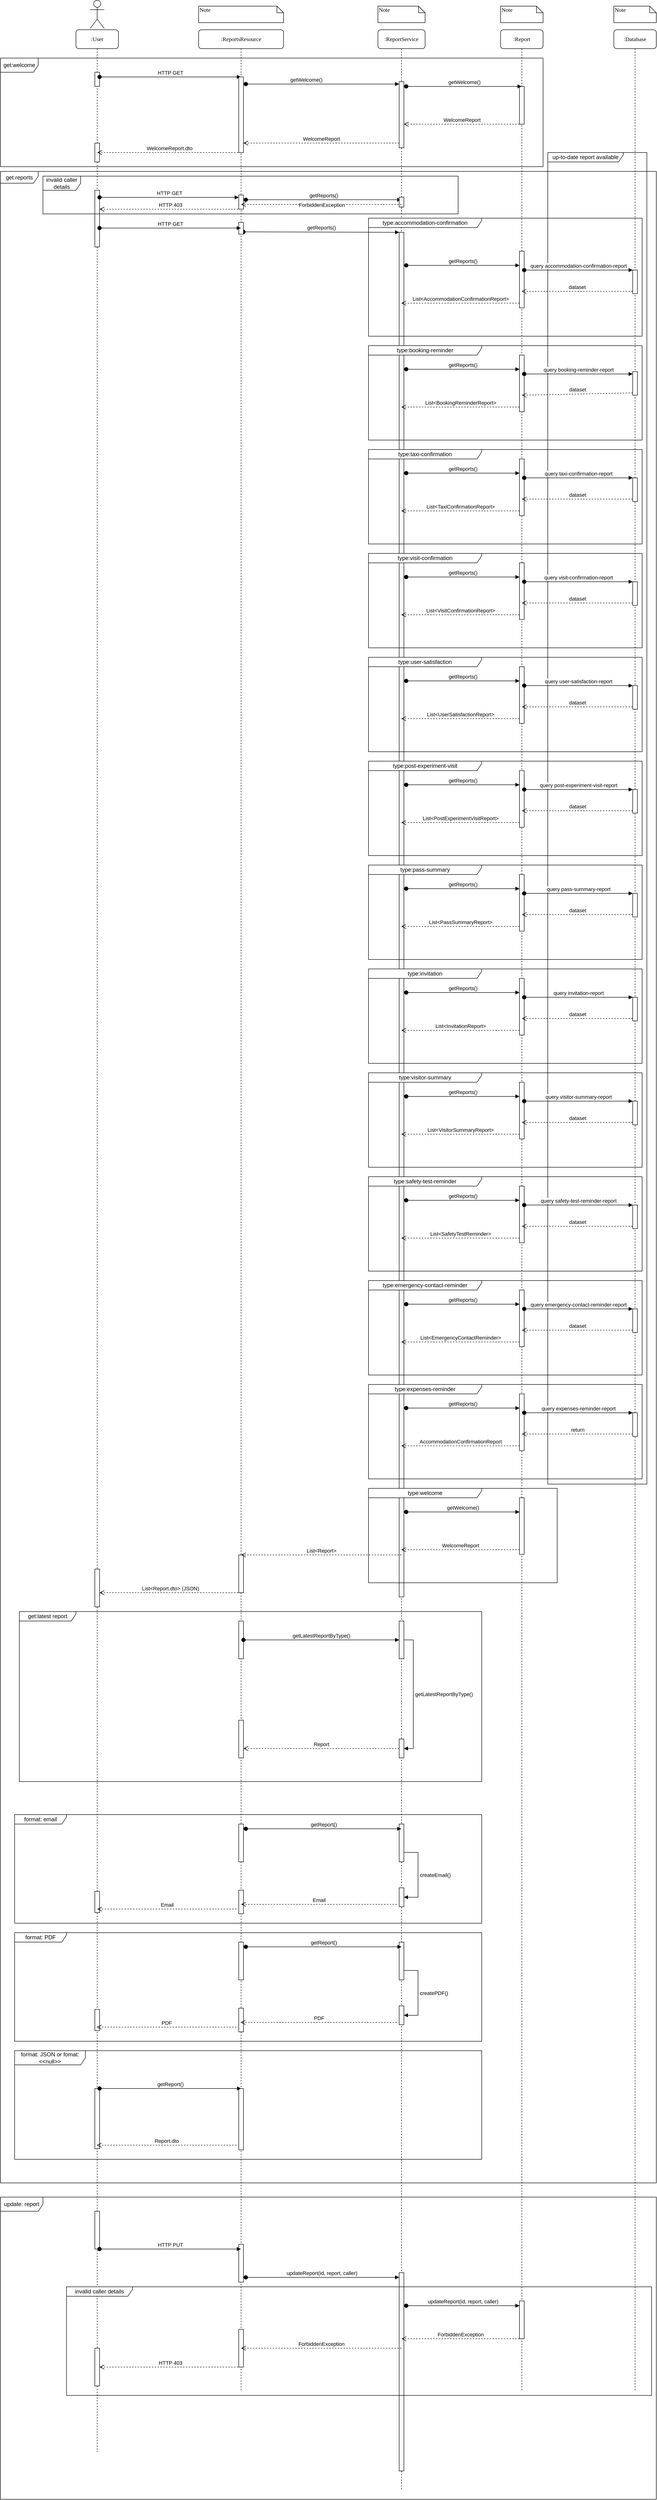 <mxfile version="24.0.0" type="github">
  <diagram name="Page-1" id="13e1069c-82ec-6db2-03f1-153e76fe0fe0">
    <mxGraphModel dx="2150" dy="634" grid="1" gridSize="10" guides="1" tooltips="1" connect="1" arrows="1" fold="1" page="1" pageScale="1" pageWidth="1100" pageHeight="850" background="none" math="0" shadow="0">
      <root>
        <mxCell id="0" />
        <mxCell id="1" parent="0" />
        <mxCell id="2ybR_Enmwmyk68wynfg2-206" value=":User" style="shape=umlLifeline;perimeter=lifelinePerimeter;whiteSpace=wrap;html=1;container=1;collapsible=0;recursiveResize=0;outlineConnect=0;rounded=1;shadow=0;comic=0;labelBackgroundColor=none;strokeWidth=1;fontFamily=Verdana;fontSize=12;align=center;" parent="1" vertex="1">
          <mxGeometry x="-480" y="80" width="90" height="5130" as="geometry" />
        </mxCell>
        <mxCell id="2ybR_Enmwmyk68wynfg2-216" value="" style="html=1;points=[[0,0,0,0,5],[0,1,0,0,-5],[1,0,0,0,5],[1,1,0,0,-5]];perimeter=orthogonalPerimeter;outlineConnect=0;targetShapes=umlLifeline;portConstraint=eastwest;newEdgeStyle={&quot;curved&quot;:0,&quot;rounded&quot;:0};" parent="2ybR_Enmwmyk68wynfg2-206" vertex="1">
          <mxGeometry x="40" y="90" width="10" height="30" as="geometry" />
        </mxCell>
        <mxCell id="2ybR_Enmwmyk68wynfg2-217" value="HTTP GET" style="html=1;verticalAlign=bottom;startArrow=oval;startFill=1;endArrow=block;startSize=8;curved=0;rounded=0;" parent="2ybR_Enmwmyk68wynfg2-206" target="7baba1c4bc27f4b0-8" edge="1">
          <mxGeometry width="60" relative="1" as="geometry">
            <mxPoint x="50" y="100" as="sourcePoint" />
            <mxPoint x="110" y="100" as="targetPoint" />
          </mxGeometry>
        </mxCell>
        <mxCell id="2ybR_Enmwmyk68wynfg2-219" value="" style="html=1;points=[[0,0,0,0,5],[0,1,0,0,-5],[1,0,0,0,5],[1,1,0,0,-5]];perimeter=orthogonalPerimeter;outlineConnect=0;targetShapes=umlLifeline;portConstraint=eastwest;newEdgeStyle={&quot;curved&quot;:0,&quot;rounded&quot;:0};" parent="2ybR_Enmwmyk68wynfg2-206" vertex="1">
          <mxGeometry x="40" y="340" width="10" height="120" as="geometry" />
        </mxCell>
        <mxCell id="2ybR_Enmwmyk68wynfg2-221" value="" style="html=1;points=[[0,0,0,0,5],[0,1,0,0,-5],[1,0,0,0,5],[1,1,0,0,-5]];perimeter=orthogonalPerimeter;outlineConnect=0;targetShapes=umlLifeline;portConstraint=eastwest;newEdgeStyle={&quot;curved&quot;:0,&quot;rounded&quot;:0};" parent="2ybR_Enmwmyk68wynfg2-206" vertex="1">
          <mxGeometry x="40" y="240" width="10" height="40" as="geometry" />
        </mxCell>
        <mxCell id="2ybR_Enmwmyk68wynfg2-227" value="" style="html=1;points=[[0,0,0,0,5],[0,1,0,0,-5],[1,0,0,0,5],[1,1,0,0,-5]];perimeter=orthogonalPerimeter;outlineConnect=0;targetShapes=umlLifeline;portConstraint=eastwest;newEdgeStyle={&quot;curved&quot;:0,&quot;rounded&quot;:0};" parent="2ybR_Enmwmyk68wynfg2-206" vertex="1">
          <mxGeometry x="40" y="3260" width="10" height="80" as="geometry" />
        </mxCell>
        <mxCell id="2ybR_Enmwmyk68wynfg2-30" value=":Database" style="shape=umlLifeline;perimeter=lifelinePerimeter;whiteSpace=wrap;html=1;container=1;collapsible=0;recursiveResize=0;outlineConnect=0;rounded=1;shadow=0;comic=0;labelBackgroundColor=none;strokeWidth=1;fontFamily=Verdana;fontSize=12;align=center;" parent="1" vertex="1">
          <mxGeometry x="660" y="80" width="90" height="5000" as="geometry" />
        </mxCell>
        <mxCell id="2ybR_Enmwmyk68wynfg2-35" value="" style="html=1;points=[[0,0,0,0,5],[0,1,0,0,-5],[1,0,0,0,5],[1,1,0,0,-5]];perimeter=orthogonalPerimeter;outlineConnect=0;targetShapes=umlLifeline;portConstraint=eastwest;newEdgeStyle={&quot;curved&quot;:0,&quot;rounded&quot;:0};" parent="2ybR_Enmwmyk68wynfg2-30" vertex="1">
          <mxGeometry x="40" y="509" width="10" height="50" as="geometry" />
        </mxCell>
        <mxCell id="2ybR_Enmwmyk68wynfg2-65" value="" style="html=1;points=[[0,0,0,0,5],[0,1,0,0,-5],[1,0,0,0,5],[1,1,0,0,-5]];perimeter=orthogonalPerimeter;outlineConnect=0;targetShapes=umlLifeline;portConstraint=eastwest;newEdgeStyle={&quot;curved&quot;:0,&quot;rounded&quot;:0};" parent="2ybR_Enmwmyk68wynfg2-30" vertex="1">
          <mxGeometry x="40" y="1169" width="10" height="50" as="geometry" />
        </mxCell>
        <mxCell id="2ybR_Enmwmyk68wynfg2-72" value="" style="html=1;points=[[0,0,0,0,5],[0,1,0,0,-5],[1,0,0,0,5],[1,1,0,0,-5]];perimeter=orthogonalPerimeter;outlineConnect=0;targetShapes=umlLifeline;portConstraint=eastwest;newEdgeStyle={&quot;curved&quot;:0,&quot;rounded&quot;:0};" parent="2ybR_Enmwmyk68wynfg2-30" vertex="1">
          <mxGeometry x="40" y="1389" width="10" height="50" as="geometry" />
        </mxCell>
        <mxCell id="2ybR_Enmwmyk68wynfg2-79" value="" style="html=1;points=[[0,0,0,0,5],[0,1,0,0,-5],[1,0,0,0,5],[1,1,0,0,-5]];perimeter=orthogonalPerimeter;outlineConnect=0;targetShapes=umlLifeline;portConstraint=eastwest;newEdgeStyle={&quot;curved&quot;:0,&quot;rounded&quot;:0};" parent="2ybR_Enmwmyk68wynfg2-30" vertex="1">
          <mxGeometry x="40" y="1609" width="10" height="50" as="geometry" />
        </mxCell>
        <mxCell id="2ybR_Enmwmyk68wynfg2-86" value="" style="html=1;points=[[0,0,0,0,5],[0,1,0,0,-5],[1,0,0,0,5],[1,1,0,0,-5]];perimeter=orthogonalPerimeter;outlineConnect=0;targetShapes=umlLifeline;portConstraint=eastwest;newEdgeStyle={&quot;curved&quot;:0,&quot;rounded&quot;:0};" parent="2ybR_Enmwmyk68wynfg2-30" vertex="1">
          <mxGeometry x="40" y="1829" width="10" height="50" as="geometry" />
        </mxCell>
        <mxCell id="2ybR_Enmwmyk68wynfg2-93" value="" style="html=1;points=[[0,0,0,0,5],[0,1,0,0,-5],[1,0,0,0,5],[1,1,0,0,-5]];perimeter=orthogonalPerimeter;outlineConnect=0;targetShapes=umlLifeline;portConstraint=eastwest;newEdgeStyle={&quot;curved&quot;:0,&quot;rounded&quot;:0};" parent="2ybR_Enmwmyk68wynfg2-30" vertex="1">
          <mxGeometry x="40" y="2049" width="10" height="50" as="geometry" />
        </mxCell>
        <mxCell id="2ybR_Enmwmyk68wynfg2-107" value="" style="html=1;points=[[0,0,0,0,5],[0,1,0,0,-5],[1,0,0,0,5],[1,1,0,0,-5]];perimeter=orthogonalPerimeter;outlineConnect=0;targetShapes=umlLifeline;portConstraint=eastwest;newEdgeStyle={&quot;curved&quot;:0,&quot;rounded&quot;:0};" parent="2ybR_Enmwmyk68wynfg2-30" vertex="1">
          <mxGeometry x="40" y="2489" width="10" height="50" as="geometry" />
        </mxCell>
        <mxCell id="2ybR_Enmwmyk68wynfg2-114" value="" style="html=1;points=[[0,0,0,0,5],[0,1,0,0,-5],[1,0,0,0,5],[1,1,0,0,-5]];perimeter=orthogonalPerimeter;outlineConnect=0;targetShapes=umlLifeline;portConstraint=eastwest;newEdgeStyle={&quot;curved&quot;:0,&quot;rounded&quot;:0};" parent="2ybR_Enmwmyk68wynfg2-30" vertex="1">
          <mxGeometry x="40" y="2709" width="10" height="50" as="geometry" />
        </mxCell>
        <mxCell id="2ybR_Enmwmyk68wynfg2-121" value="" style="html=1;points=[[0,0,0,0,5],[0,1,0,0,-5],[1,0,0,0,5],[1,1,0,0,-5]];perimeter=orthogonalPerimeter;outlineConnect=0;targetShapes=umlLifeline;portConstraint=eastwest;newEdgeStyle={&quot;curved&quot;:0,&quot;rounded&quot;:0};" parent="2ybR_Enmwmyk68wynfg2-30" vertex="1">
          <mxGeometry x="40" y="2929" width="10" height="50" as="geometry" />
        </mxCell>
        <mxCell id="7baba1c4bc27f4b0-2" value=":ReportService" style="shape=umlLifeline;perimeter=lifelinePerimeter;whiteSpace=wrap;html=1;container=1;collapsible=0;recursiveResize=0;outlineConnect=0;rounded=1;shadow=0;comic=0;labelBackgroundColor=none;strokeWidth=1;fontFamily=Verdana;fontSize=12;align=center;" parent="1" vertex="1">
          <mxGeometry x="160" y="80" width="100" height="5210" as="geometry" />
        </mxCell>
        <mxCell id="aY3UgDq_XDh859U9HPvW-2" value="" style="html=1;points=[[0,0,0,0,5],[0,1,0,0,-5],[1,0,0,0,5],[1,1,0,0,-5]];perimeter=orthogonalPerimeter;outlineConnect=0;targetShapes=umlLifeline;portConstraint=eastwest;newEdgeStyle={&quot;curved&quot;:0,&quot;rounded&quot;:0};" parent="7baba1c4bc27f4b0-2" vertex="1">
          <mxGeometry x="45" y="110" width="10" height="140" as="geometry" />
        </mxCell>
        <mxCell id="2ybR_Enmwmyk68wynfg2-223" value="" style="html=1;points=[[0,0,0,0,5],[0,1,0,0,-5],[1,0,0,0,5],[1,1,0,0,-5]];perimeter=orthogonalPerimeter;outlineConnect=0;targetShapes=umlLifeline;portConstraint=eastwest;newEdgeStyle={&quot;curved&quot;:0,&quot;rounded&quot;:0};" parent="7baba1c4bc27f4b0-2" vertex="1">
          <mxGeometry x="45" y="3620" width="10" height="40" as="geometry" />
        </mxCell>
        <mxCell id="2ybR_Enmwmyk68wynfg2-235" value="" style="html=1;points=[[0,0,0,0,5],[0,1,0,0,-5],[1,0,0,0,5],[1,1,0,0,-5]];perimeter=orthogonalPerimeter;outlineConnect=0;targetShapes=umlLifeline;portConstraint=eastwest;newEdgeStyle={&quot;curved&quot;:0,&quot;rounded&quot;:0};" parent="7baba1c4bc27f4b0-2" vertex="1">
          <mxGeometry x="45" y="3800" width="10" height="80" as="geometry" />
        </mxCell>
        <mxCell id="7baba1c4bc27f4b0-3" value=":Report" style="shape=umlLifeline;perimeter=lifelinePerimeter;whiteSpace=wrap;html=1;container=1;collapsible=0;recursiveResize=0;outlineConnect=0;rounded=1;shadow=0;comic=0;labelBackgroundColor=none;strokeWidth=1;fontFamily=Verdana;fontSize=12;align=center;" parent="1" vertex="1">
          <mxGeometry x="420" y="80" width="90" height="5000" as="geometry" />
        </mxCell>
        <mxCell id="7baba1c4bc27f4b0-8" value=":ReportsResource" style="shape=umlLifeline;perimeter=lifelinePerimeter;whiteSpace=wrap;html=1;container=1;collapsible=0;recursiveResize=0;outlineConnect=0;rounded=1;shadow=0;comic=0;labelBackgroundColor=none;strokeWidth=1;fontFamily=Verdana;fontSize=12;align=center;" parent="1" vertex="1">
          <mxGeometry x="-220" y="80" width="180" height="5000" as="geometry" />
        </mxCell>
        <mxCell id="aY3UgDq_XDh859U9HPvW-11" value="" style="html=1;points=[[0,0,0,0,5],[0,1,0,0,-5],[1,0,0,0,5],[1,1,0,0,-5]];perimeter=orthogonalPerimeter;outlineConnect=0;targetShapes=umlLifeline;portConstraint=eastwest;newEdgeStyle={&quot;curved&quot;:0,&quot;rounded&quot;:0};" parent="7baba1c4bc27f4b0-8" vertex="1">
          <mxGeometry x="425" y="429" width="10" height="2890" as="geometry" />
        </mxCell>
        <mxCell id="7baba1c4bc27f4b0-9" value="" style="html=1;points=[];perimeter=orthogonalPerimeter;rounded=0;shadow=0;comic=0;labelBackgroundColor=none;strokeWidth=1;fontFamily=Verdana;fontSize=12;align=center;" parent="7baba1c4bc27f4b0-8" vertex="1">
          <mxGeometry x="85" y="100" width="10" height="160" as="geometry" />
        </mxCell>
        <mxCell id="aY3UgDq_XDh859U9HPvW-1" value="get:welcome" style="shape=umlFrame;whiteSpace=wrap;html=1;pointerEvents=0;width=80;height=30;" parent="7baba1c4bc27f4b0-8" vertex="1">
          <mxGeometry x="-420" y="60" width="1150" height="230" as="geometry" />
        </mxCell>
        <mxCell id="aY3UgDq_XDh859U9HPvW-4" value="WelcomeReport" style="html=1;verticalAlign=bottom;endArrow=open;dashed=1;endSize=8;curved=0;rounded=0;" parent="7baba1c4bc27f4b0-8" edge="1">
          <mxGeometry relative="1" as="geometry">
            <mxPoint x="425" y="240" as="sourcePoint" />
            <mxPoint x="95" y="240" as="targetPoint" />
          </mxGeometry>
        </mxCell>
        <mxCell id="2ybR_Enmwmyk68wynfg2-7" value="" style="html=1;points=[[0,0,0,0,5],[0,1,0,0,-5],[1,0,0,0,5],[1,1,0,0,-5]];perimeter=orthogonalPerimeter;outlineConnect=0;targetShapes=umlLifeline;portConstraint=eastwest;newEdgeStyle={&quot;curved&quot;:0,&quot;rounded&quot;:0};" parent="7baba1c4bc27f4b0-8" vertex="1">
          <mxGeometry x="680" y="120" width="10" height="80" as="geometry" />
        </mxCell>
        <mxCell id="2ybR_Enmwmyk68wynfg2-8" value="getWelcome()" style="html=1;verticalAlign=bottom;startArrow=oval;startFill=1;endArrow=block;startSize=8;curved=0;rounded=0;" parent="7baba1c4bc27f4b0-8" target="7baba1c4bc27f4b0-3" edge="1">
          <mxGeometry width="60" relative="1" as="geometry">
            <mxPoint x="440" y="120" as="sourcePoint" />
            <mxPoint x="500" y="120" as="targetPoint" />
          </mxGeometry>
        </mxCell>
        <mxCell id="2ybR_Enmwmyk68wynfg2-9" value="WelcomeReport" style="html=1;verticalAlign=bottom;endArrow=open;dashed=1;endSize=8;curved=0;rounded=0;" parent="7baba1c4bc27f4b0-8" target="aY3UgDq_XDh859U9HPvW-2" edge="1">
          <mxGeometry relative="1" as="geometry">
            <mxPoint x="680" y="200" as="sourcePoint" />
            <mxPoint x="600" y="200" as="targetPoint" />
          </mxGeometry>
        </mxCell>
        <mxCell id="2ybR_Enmwmyk68wynfg2-38" value="up-to-date report available" style="shape=umlFrame;whiteSpace=wrap;html=1;pointerEvents=0;width=160;height=20;" parent="7baba1c4bc27f4b0-8" vertex="1">
          <mxGeometry x="740" y="260" width="210" height="2820" as="geometry" />
        </mxCell>
        <mxCell id="2ybR_Enmwmyk68wynfg2-39" value="type:booking-reminder" style="shape=umlFrame;whiteSpace=wrap;html=1;pointerEvents=0;width=240;height=20;" parent="7baba1c4bc27f4b0-8" vertex="1">
          <mxGeometry x="360" y="669" width="580" height="200" as="geometry" />
        </mxCell>
        <mxCell id="2ybR_Enmwmyk68wynfg2-40" value="" style="html=1;points=[[0,0,0,0,5],[0,1,0,0,-5],[1,0,0,0,5],[1,1,0,0,-5]];perimeter=orthogonalPerimeter;outlineConnect=0;targetShapes=umlLifeline;portConstraint=eastwest;newEdgeStyle={&quot;curved&quot;:0,&quot;rounded&quot;:0};" parent="7baba1c4bc27f4b0-8" vertex="1">
          <mxGeometry x="680" y="689" width="10" height="120" as="geometry" />
        </mxCell>
        <mxCell id="2ybR_Enmwmyk68wynfg2-41" value="getReports()" style="html=1;verticalAlign=bottom;startArrow=oval;startFill=1;endArrow=block;startSize=8;curved=0;rounded=0;" parent="7baba1c4bc27f4b0-8" target="2ybR_Enmwmyk68wynfg2-40" edge="1">
          <mxGeometry width="60" relative="1" as="geometry">
            <mxPoint x="440" y="719" as="sourcePoint" />
            <mxPoint x="500" y="719" as="targetPoint" />
          </mxGeometry>
        </mxCell>
        <mxCell id="2ybR_Enmwmyk68wynfg2-42" value="List&amp;lt;BookingReminderReport&amp;gt;" style="html=1;verticalAlign=bottom;endArrow=open;dashed=1;endSize=8;curved=0;rounded=0;" parent="7baba1c4bc27f4b0-8" edge="1">
          <mxGeometry relative="1" as="geometry">
            <mxPoint x="680" y="799" as="sourcePoint" />
            <mxPoint x="429.5" y="799" as="targetPoint" />
          </mxGeometry>
        </mxCell>
        <mxCell id="2ybR_Enmwmyk68wynfg2-44" value="query booking-reminder-report" style="html=1;verticalAlign=bottom;startArrow=oval;startFill=1;endArrow=block;startSize=8;curved=0;rounded=0;" parent="7baba1c4bc27f4b0-8" target="2ybR_Enmwmyk68wynfg2-43" edge="1">
          <mxGeometry width="60" relative="1" as="geometry">
            <mxPoint x="690" y="729" as="sourcePoint" />
            <mxPoint x="750" y="729" as="targetPoint" />
          </mxGeometry>
        </mxCell>
        <mxCell id="2ybR_Enmwmyk68wynfg2-45" value="dataset" style="html=1;verticalAlign=bottom;endArrow=open;dashed=1;endSize=8;curved=0;rounded=0;exitX=0;exitY=1;exitDx=0;exitDy=-5;exitPerimeter=0;" parent="7baba1c4bc27f4b0-8" source="2ybR_Enmwmyk68wynfg2-43" edge="1">
          <mxGeometry relative="1" as="geometry">
            <mxPoint x="820" y="779" as="sourcePoint" />
            <mxPoint x="685" y="774" as="targetPoint" />
          </mxGeometry>
        </mxCell>
        <mxCell id="2ybR_Enmwmyk68wynfg2-46" value="type:taxi-confirmation" style="shape=umlFrame;whiteSpace=wrap;html=1;pointerEvents=0;width=240;height=20;" parent="7baba1c4bc27f4b0-8" vertex="1">
          <mxGeometry x="360" y="889" width="580" height="200" as="geometry" />
        </mxCell>
        <mxCell id="2ybR_Enmwmyk68wynfg2-47" value="" style="html=1;points=[[0,0,0,0,5],[0,1,0,0,-5],[1,0,0,0,5],[1,1,0,0,-5]];perimeter=orthogonalPerimeter;outlineConnect=0;targetShapes=umlLifeline;portConstraint=eastwest;newEdgeStyle={&quot;curved&quot;:0,&quot;rounded&quot;:0};" parent="7baba1c4bc27f4b0-8" vertex="1">
          <mxGeometry x="680" y="909" width="10" height="120" as="geometry" />
        </mxCell>
        <mxCell id="2ybR_Enmwmyk68wynfg2-48" value="getReports()" style="html=1;verticalAlign=bottom;startArrow=oval;startFill=1;endArrow=block;startSize=8;curved=0;rounded=0;" parent="7baba1c4bc27f4b0-8" target="2ybR_Enmwmyk68wynfg2-47" edge="1">
          <mxGeometry width="60" relative="1" as="geometry">
            <mxPoint x="440" y="939" as="sourcePoint" />
            <mxPoint x="500" y="939" as="targetPoint" />
          </mxGeometry>
        </mxCell>
        <mxCell id="2ybR_Enmwmyk68wynfg2-49" value="List&amp;lt;TaxiConfirmationReport&amp;gt;" style="html=1;verticalAlign=bottom;endArrow=open;dashed=1;endSize=8;curved=0;rounded=0;" parent="7baba1c4bc27f4b0-8" edge="1">
          <mxGeometry relative="1" as="geometry">
            <mxPoint x="680" y="1019" as="sourcePoint" />
            <mxPoint x="429.5" y="1019" as="targetPoint" />
          </mxGeometry>
        </mxCell>
        <mxCell id="2ybR_Enmwmyk68wynfg2-51" value="query taxi-confirmation-report" style="html=1;verticalAlign=bottom;startArrow=oval;startFill=1;endArrow=block;startSize=8;curved=0;rounded=0;" parent="7baba1c4bc27f4b0-8" target="2ybR_Enmwmyk68wynfg2-50" edge="1">
          <mxGeometry width="60" relative="1" as="geometry">
            <mxPoint x="690" y="949" as="sourcePoint" />
            <mxPoint x="750" y="949" as="targetPoint" />
          </mxGeometry>
        </mxCell>
        <mxCell id="2ybR_Enmwmyk68wynfg2-52" value="dataset" style="html=1;verticalAlign=bottom;endArrow=open;dashed=1;endSize=8;curved=0;rounded=0;exitX=0;exitY=1;exitDx=0;exitDy=-5;exitPerimeter=0;" parent="7baba1c4bc27f4b0-8" source="2ybR_Enmwmyk68wynfg2-50" edge="1">
          <mxGeometry relative="1" as="geometry">
            <mxPoint x="820" y="999" as="sourcePoint" />
            <mxPoint x="685" y="994" as="targetPoint" />
          </mxGeometry>
        </mxCell>
        <mxCell id="2ybR_Enmwmyk68wynfg2-131" value="" style="html=1;points=[[0,0,0,0,5],[0,1,0,0,-5],[1,0,0,0,5],[1,1,0,0,-5]];perimeter=orthogonalPerimeter;outlineConnect=0;targetShapes=umlLifeline;portConstraint=eastwest;newEdgeStyle={&quot;curved&quot;:0,&quot;rounded&quot;:0};" parent="7baba1c4bc27f4b0-8" vertex="1">
          <mxGeometry x="85" y="3230" width="10" height="80" as="geometry" />
        </mxCell>
        <mxCell id="2ybR_Enmwmyk68wynfg2-135" value="List&amp;lt;Report&amp;gt;" style="html=1;verticalAlign=bottom;endArrow=open;dashed=1;endSize=8;curved=0;rounded=0;" parent="7baba1c4bc27f4b0-8" target="7baba1c4bc27f4b0-8" edge="1">
          <mxGeometry relative="1" as="geometry">
            <mxPoint x="430" y="3230" as="sourcePoint" />
            <mxPoint x="350" y="3230" as="targetPoint" />
          </mxGeometry>
        </mxCell>
        <mxCell id="2ybR_Enmwmyk68wynfg2-136" value="get:latest report" style="shape=umlFrame;whiteSpace=wrap;html=1;pointerEvents=0;width=120;height=20;" parent="7baba1c4bc27f4b0-8" vertex="1">
          <mxGeometry x="-380" y="3350" width="980" height="360" as="geometry" />
        </mxCell>
        <mxCell id="2ybR_Enmwmyk68wynfg2-137" value="" style="html=1;points=[[0,0,0,0,5],[0,1,0,0,-5],[1,0,0,0,5],[1,1,0,0,-5]];perimeter=orthogonalPerimeter;outlineConnect=0;targetShapes=umlLifeline;portConstraint=eastwest;newEdgeStyle={&quot;curved&quot;:0,&quot;rounded&quot;:0};" parent="7baba1c4bc27f4b0-8" vertex="1">
          <mxGeometry x="85" y="3370" width="10" height="80" as="geometry" />
        </mxCell>
        <mxCell id="2ybR_Enmwmyk68wynfg2-218" value="WelcomeReport.dto" style="html=1;verticalAlign=bottom;endArrow=open;dashed=1;endSize=8;curved=0;rounded=0;" parent="7baba1c4bc27f4b0-8" target="2ybR_Enmwmyk68wynfg2-206" edge="1">
          <mxGeometry relative="1" as="geometry">
            <mxPoint x="90" y="260" as="sourcePoint" />
            <mxPoint x="-200" y="260" as="targetPoint" />
          </mxGeometry>
        </mxCell>
        <mxCell id="2ybR_Enmwmyk68wynfg2-225" value="" style="html=1;points=[[0,0,0,0,5],[0,1,0,0,-5],[1,0,0,0,5],[1,1,0,0,-5]];perimeter=orthogonalPerimeter;outlineConnect=0;targetShapes=umlLifeline;portConstraint=eastwest;newEdgeStyle={&quot;curved&quot;:0,&quot;rounded&quot;:0};" parent="7baba1c4bc27f4b0-8" vertex="1">
          <mxGeometry x="85" y="3580" width="10" height="80" as="geometry" />
        </mxCell>
        <mxCell id="2ybR_Enmwmyk68wynfg2-228" value="List&amp;lt;Report.dto&amp;gt; (JSON)" style="html=1;verticalAlign=bottom;endArrow=open;dashed=1;endSize=8;curved=0;rounded=0;" parent="7baba1c4bc27f4b0-8" target="2ybR_Enmwmyk68wynfg2-227" edge="1">
          <mxGeometry relative="1" as="geometry">
            <mxPoint x="90" y="3310" as="sourcePoint" />
            <mxPoint x="10" y="3310" as="targetPoint" />
          </mxGeometry>
        </mxCell>
        <mxCell id="aY3UgDq_XDh859U9HPvW-10" value="" style="html=1;points=[[0,0,0,0,5],[0,1,0,0,-5],[1,0,0,0,5],[1,1,0,0,-5]];perimeter=orthogonalPerimeter;outlineConnect=0;targetShapes=umlLifeline;portConstraint=eastwest;newEdgeStyle={&quot;curved&quot;:0,&quot;rounded&quot;:0};" parent="7baba1c4bc27f4b0-8" vertex="1">
          <mxGeometry x="85" y="350" width="10" height="30" as="geometry" />
        </mxCell>
        <mxCell id="aY3UgDq_XDh859U9HPvW-9" value="get reports" style="shape=umlFrame;whiteSpace=wrap;html=1;pointerEvents=0;width=80;height=25;" parent="7baba1c4bc27f4b0-8" vertex="1">
          <mxGeometry x="-420" y="300" width="1390" height="4260" as="geometry" />
        </mxCell>
        <mxCell id="2ybR_Enmwmyk68wynfg2-234" value="" style="html=1;points=[[0,0,0,0,5],[0,1,0,0,-5],[1,0,0,0,5],[1,1,0,0,-5]];perimeter=orthogonalPerimeter;outlineConnect=0;targetShapes=umlLifeline;portConstraint=eastwest;newEdgeStyle={&quot;curved&quot;:0,&quot;rounded&quot;:0};" parent="7baba1c4bc27f4b0-8" vertex="1">
          <mxGeometry x="85" y="3800" width="10" height="80" as="geometry" />
        </mxCell>
        <mxCell id="2ybR_Enmwmyk68wynfg2-236" value="getReport()" style="html=1;verticalAlign=bottom;startArrow=oval;startFill=1;endArrow=block;startSize=8;curved=0;rounded=0;" parent="7baba1c4bc27f4b0-8" target="7baba1c4bc27f4b0-2" edge="1">
          <mxGeometry width="60" relative="1" as="geometry">
            <mxPoint x="100" y="3810" as="sourcePoint" />
            <mxPoint x="160" y="3810" as="targetPoint" />
          </mxGeometry>
        </mxCell>
        <mxCell id="aY3UgDq_XDh859U9HPvW-12" value="getReports()" style="html=1;verticalAlign=bottom;startArrow=oval;startFill=1;endArrow=block;startSize=8;curved=0;rounded=0;exitX=1;exitY=1;exitDx=0;exitDy=-5;exitPerimeter=0;" parent="7baba1c4bc27f4b0-8" source="2HLO-2vy1e_NCK5Gsqd1-15" target="aY3UgDq_XDh859U9HPvW-11" edge="1">
          <mxGeometry width="60" relative="1" as="geometry">
            <mxPoint x="90" y="350" as="sourcePoint" />
            <mxPoint x="425" y="340" as="targetPoint" />
          </mxGeometry>
        </mxCell>
        <mxCell id="2HLO-2vy1e_NCK5Gsqd1-15" value="" style="html=1;points=[[0,0,0,0,5],[0,1,0,0,-5],[1,0,0,0,5],[1,1,0,0,-5]];perimeter=orthogonalPerimeter;outlineConnect=0;targetShapes=umlLifeline;portConstraint=eastwest;newEdgeStyle={&quot;curved&quot;:0,&quot;rounded&quot;:0};" vertex="1" parent="7baba1c4bc27f4b0-8">
          <mxGeometry x="85" y="408" width="10" height="25" as="geometry" />
        </mxCell>
        <mxCell id="2HLO-2vy1e_NCK5Gsqd1-18" value="getReports()" style="html=1;verticalAlign=bottom;startArrow=oval;startFill=1;endArrow=block;startSize=8;curved=0;rounded=0;" edge="1" parent="7baba1c4bc27f4b0-8" target="7baba1c4bc27f4b0-2">
          <mxGeometry width="60" relative="1" as="geometry">
            <mxPoint x="100" y="360" as="sourcePoint" />
            <mxPoint x="160" y="360" as="targetPoint" />
          </mxGeometry>
        </mxCell>
        <mxCell id="2HLO-2vy1e_NCK5Gsqd1-20" value="HTTP 403" style="html=1;verticalAlign=bottom;endArrow=open;dashed=1;endSize=8;curved=0;rounded=0;" edge="1" parent="7baba1c4bc27f4b0-8" target="2ybR_Enmwmyk68wynfg2-219">
          <mxGeometry relative="1" as="geometry">
            <mxPoint x="90" y="380" as="sourcePoint" />
            <mxPoint x="10" y="380" as="targetPoint" />
          </mxGeometry>
        </mxCell>
        <mxCell id="2HLO-2vy1e_NCK5Gsqd1-21" value="HTTP GET" style="html=1;verticalAlign=bottom;startArrow=oval;startFill=1;endArrow=block;startSize=8;curved=0;rounded=0;" edge="1" parent="7baba1c4bc27f4b0-8" target="7baba1c4bc27f4b0-8">
          <mxGeometry width="60" relative="1" as="geometry">
            <mxPoint x="-210" y="420" as="sourcePoint" />
            <mxPoint x="-150" y="420" as="targetPoint" />
          </mxGeometry>
        </mxCell>
        <mxCell id="7baba1c4bc27f4b0-40" value="Note" style="shape=note;whiteSpace=wrap;html=1;size=14;verticalAlign=top;align=left;spacingTop=-6;rounded=0;shadow=0;comic=0;labelBackgroundColor=none;strokeWidth=1;fontFamily=Verdana;fontSize=12" parent="1" vertex="1">
          <mxGeometry x="-220" y="30" width="180" height="35" as="geometry" />
        </mxCell>
        <mxCell id="7baba1c4bc27f4b0-41" value="Note" style="shape=note;whiteSpace=wrap;html=1;size=14;verticalAlign=top;align=left;spacingTop=-6;rounded=0;shadow=0;comic=0;labelBackgroundColor=none;strokeWidth=1;fontFamily=Verdana;fontSize=12" parent="1" vertex="1">
          <mxGeometry x="160" y="30" width="100" height="35" as="geometry" />
        </mxCell>
        <mxCell id="7baba1c4bc27f4b0-42" value="Note" style="shape=note;whiteSpace=wrap;html=1;size=14;verticalAlign=top;align=left;spacingTop=-6;rounded=0;shadow=0;comic=0;labelBackgroundColor=none;strokeWidth=1;fontFamily=Verdana;fontSize=12" parent="1" vertex="1">
          <mxGeometry x="420" y="30" width="90" height="35" as="geometry" />
        </mxCell>
        <mxCell id="aY3UgDq_XDh859U9HPvW-3" value="getWelcome()" style="html=1;verticalAlign=bottom;startArrow=oval;startFill=1;endArrow=block;startSize=8;curved=0;rounded=0;entryX=0;entryY=0;entryDx=0;entryDy=5;entryPerimeter=0;" parent="1" target="aY3UgDq_XDh859U9HPvW-2" edge="1">
          <mxGeometry x="-0.213" width="60" relative="1" as="geometry">
            <mxPoint x="-120" y="195" as="sourcePoint" />
            <mxPoint x="190" y="200" as="targetPoint" />
            <mxPoint as="offset" />
          </mxGeometry>
        </mxCell>
        <mxCell id="aY3UgDq_XDh859U9HPvW-16" value="type:accommodation-confirmation" style="shape=umlFrame;whiteSpace=wrap;html=1;pointerEvents=0;width=240;height=20;" parent="1" vertex="1">
          <mxGeometry x="140" y="479" width="580" height="250" as="geometry" />
        </mxCell>
        <mxCell id="aY3UgDq_XDh859U9HPvW-17" value="" style="html=1;points=[[0,0,0,0,5],[0,1,0,0,-5],[1,0,0,0,5],[1,1,0,0,-5]];perimeter=orthogonalPerimeter;outlineConnect=0;targetShapes=umlLifeline;portConstraint=eastwest;newEdgeStyle={&quot;curved&quot;:0,&quot;rounded&quot;:0};" parent="1" vertex="1">
          <mxGeometry x="460" y="549" width="10" height="120" as="geometry" />
        </mxCell>
        <mxCell id="2ybR_Enmwmyk68wynfg2-1" value="getReports()" style="html=1;verticalAlign=bottom;startArrow=oval;startFill=1;endArrow=block;startSize=8;curved=0;rounded=0;" parent="1" target="aY3UgDq_XDh859U9HPvW-17" edge="1">
          <mxGeometry width="60" relative="1" as="geometry">
            <mxPoint x="220" y="579" as="sourcePoint" />
            <mxPoint x="280" y="579" as="targetPoint" />
          </mxGeometry>
        </mxCell>
        <mxCell id="2ybR_Enmwmyk68wynfg2-2" value="List&amp;lt;AccommodationConfirmationReport&amp;gt;" style="html=1;verticalAlign=bottom;endArrow=open;dashed=1;endSize=8;curved=0;rounded=0;" parent="1" edge="1">
          <mxGeometry relative="1" as="geometry">
            <mxPoint x="460" y="659" as="sourcePoint" />
            <mxPoint x="209.5" y="659" as="targetPoint" />
          </mxGeometry>
        </mxCell>
        <mxCell id="2ybR_Enmwmyk68wynfg2-36" value="query accommodation-confirmation-report" style="html=1;verticalAlign=bottom;startArrow=oval;startFill=1;endArrow=block;startSize=8;curved=0;rounded=0;" parent="1" target="2ybR_Enmwmyk68wynfg2-35" edge="1">
          <mxGeometry width="60" relative="1" as="geometry">
            <mxPoint x="470" y="589" as="sourcePoint" />
            <mxPoint x="530" y="589" as="targetPoint" />
          </mxGeometry>
        </mxCell>
        <mxCell id="2ybR_Enmwmyk68wynfg2-37" value="dataset" style="html=1;verticalAlign=bottom;endArrow=open;dashed=1;endSize=8;curved=0;rounded=0;exitX=0;exitY=1;exitDx=0;exitDy=-5;exitPerimeter=0;" parent="1" source="2ybR_Enmwmyk68wynfg2-35" edge="1">
          <mxGeometry relative="1" as="geometry">
            <mxPoint x="600" y="639" as="sourcePoint" />
            <mxPoint x="464.5" y="634" as="targetPoint" />
          </mxGeometry>
        </mxCell>
        <mxCell id="2ybR_Enmwmyk68wynfg2-53" value="Note" style="shape=note;whiteSpace=wrap;html=1;size=14;verticalAlign=top;align=left;spacingTop=-6;rounded=0;shadow=0;comic=0;labelBackgroundColor=none;strokeWidth=1;fontFamily=Verdana;fontSize=12" parent="1" vertex="1">
          <mxGeometry x="660" y="30" width="90" height="35" as="geometry" />
        </mxCell>
        <mxCell id="2ybR_Enmwmyk68wynfg2-61" value="type:visit-confirmation" style="shape=umlFrame;whiteSpace=wrap;html=1;pointerEvents=0;width=240;height=20;" parent="1" vertex="1">
          <mxGeometry x="140" y="1189" width="580" height="200" as="geometry" />
        </mxCell>
        <mxCell id="2ybR_Enmwmyk68wynfg2-62" value="" style="html=1;points=[[0,0,0,0,5],[0,1,0,0,-5],[1,0,0,0,5],[1,1,0,0,-5]];perimeter=orthogonalPerimeter;outlineConnect=0;targetShapes=umlLifeline;portConstraint=eastwest;newEdgeStyle={&quot;curved&quot;:0,&quot;rounded&quot;:0};" parent="1" vertex="1">
          <mxGeometry x="460" y="1209" width="10" height="120" as="geometry" />
        </mxCell>
        <mxCell id="2ybR_Enmwmyk68wynfg2-63" value="getReports()" style="html=1;verticalAlign=bottom;startArrow=oval;startFill=1;endArrow=block;startSize=8;curved=0;rounded=0;" parent="1" target="2ybR_Enmwmyk68wynfg2-62" edge="1">
          <mxGeometry width="60" relative="1" as="geometry">
            <mxPoint x="220" y="1239" as="sourcePoint" />
            <mxPoint x="280" y="1239" as="targetPoint" />
          </mxGeometry>
        </mxCell>
        <mxCell id="2ybR_Enmwmyk68wynfg2-64" value="List&amp;lt;VisitConfirmationReport&amp;gt;" style="html=1;verticalAlign=bottom;endArrow=open;dashed=1;endSize=8;curved=0;rounded=0;" parent="1" edge="1">
          <mxGeometry relative="1" as="geometry">
            <mxPoint x="460" y="1319" as="sourcePoint" />
            <mxPoint x="209.5" y="1319" as="targetPoint" />
          </mxGeometry>
        </mxCell>
        <mxCell id="2ybR_Enmwmyk68wynfg2-66" value="query visit-confirmation-report" style="html=1;verticalAlign=bottom;startArrow=oval;startFill=1;endArrow=block;startSize=8;curved=0;rounded=0;" parent="1" target="2ybR_Enmwmyk68wynfg2-65" edge="1">
          <mxGeometry width="60" relative="1" as="geometry">
            <mxPoint x="470" y="1249" as="sourcePoint" />
            <mxPoint x="530" y="1249" as="targetPoint" />
          </mxGeometry>
        </mxCell>
        <mxCell id="2ybR_Enmwmyk68wynfg2-67" value="dataset" style="html=1;verticalAlign=bottom;endArrow=open;dashed=1;endSize=8;curved=0;rounded=0;exitX=0;exitY=1;exitDx=0;exitDy=-5;exitPerimeter=0;" parent="1" source="2ybR_Enmwmyk68wynfg2-65" edge="1">
          <mxGeometry relative="1" as="geometry">
            <mxPoint x="600" y="1299" as="sourcePoint" />
            <mxPoint x="465" y="1294" as="targetPoint" />
          </mxGeometry>
        </mxCell>
        <mxCell id="2ybR_Enmwmyk68wynfg2-68" value="type:user-satisfaction" style="shape=umlFrame;whiteSpace=wrap;html=1;pointerEvents=0;width=240;height=20;" parent="1" vertex="1">
          <mxGeometry x="140" y="1409" width="580" height="200" as="geometry" />
        </mxCell>
        <mxCell id="2ybR_Enmwmyk68wynfg2-69" value="" style="html=1;points=[[0,0,0,0,5],[0,1,0,0,-5],[1,0,0,0,5],[1,1,0,0,-5]];perimeter=orthogonalPerimeter;outlineConnect=0;targetShapes=umlLifeline;portConstraint=eastwest;newEdgeStyle={&quot;curved&quot;:0,&quot;rounded&quot;:0};" parent="1" vertex="1">
          <mxGeometry x="460" y="1429" width="10" height="120" as="geometry" />
        </mxCell>
        <mxCell id="2ybR_Enmwmyk68wynfg2-70" value="getReports()" style="html=1;verticalAlign=bottom;startArrow=oval;startFill=1;endArrow=block;startSize=8;curved=0;rounded=0;" parent="1" target="2ybR_Enmwmyk68wynfg2-69" edge="1">
          <mxGeometry width="60" relative="1" as="geometry">
            <mxPoint x="220" y="1459" as="sourcePoint" />
            <mxPoint x="280" y="1459" as="targetPoint" />
          </mxGeometry>
        </mxCell>
        <mxCell id="2ybR_Enmwmyk68wynfg2-71" value="List&amp;lt;UserSatisfactionReport&amp;gt;" style="html=1;verticalAlign=bottom;endArrow=open;dashed=1;endSize=8;curved=0;rounded=0;" parent="1" edge="1">
          <mxGeometry relative="1" as="geometry">
            <mxPoint x="460" y="1539" as="sourcePoint" />
            <mxPoint x="209.5" y="1539" as="targetPoint" />
          </mxGeometry>
        </mxCell>
        <mxCell id="2ybR_Enmwmyk68wynfg2-73" value="query user-satisfaction-report" style="html=1;verticalAlign=bottom;startArrow=oval;startFill=1;endArrow=block;startSize=8;curved=0;rounded=0;" parent="1" target="2ybR_Enmwmyk68wynfg2-72" edge="1">
          <mxGeometry width="60" relative="1" as="geometry">
            <mxPoint x="470" y="1469" as="sourcePoint" />
            <mxPoint x="530" y="1469" as="targetPoint" />
          </mxGeometry>
        </mxCell>
        <mxCell id="2ybR_Enmwmyk68wynfg2-74" value="dataset" style="html=1;verticalAlign=bottom;endArrow=open;dashed=1;endSize=8;curved=0;rounded=0;exitX=0;exitY=1;exitDx=0;exitDy=-5;exitPerimeter=0;" parent="1" source="2ybR_Enmwmyk68wynfg2-72" edge="1">
          <mxGeometry relative="1" as="geometry">
            <mxPoint x="600" y="1519" as="sourcePoint" />
            <mxPoint x="465" y="1514" as="targetPoint" />
          </mxGeometry>
        </mxCell>
        <mxCell id="2ybR_Enmwmyk68wynfg2-75" value="type:post-experiment-visit" style="shape=umlFrame;whiteSpace=wrap;html=1;pointerEvents=0;width=240;height=20;" parent="1" vertex="1">
          <mxGeometry x="140" y="1629" width="580" height="200" as="geometry" />
        </mxCell>
        <mxCell id="2ybR_Enmwmyk68wynfg2-76" value="" style="html=1;points=[[0,0,0,0,5],[0,1,0,0,-5],[1,0,0,0,5],[1,1,0,0,-5]];perimeter=orthogonalPerimeter;outlineConnect=0;targetShapes=umlLifeline;portConstraint=eastwest;newEdgeStyle={&quot;curved&quot;:0,&quot;rounded&quot;:0};" parent="1" vertex="1">
          <mxGeometry x="460" y="1649" width="10" height="120" as="geometry" />
        </mxCell>
        <mxCell id="2ybR_Enmwmyk68wynfg2-77" value="getReports()" style="html=1;verticalAlign=bottom;startArrow=oval;startFill=1;endArrow=block;startSize=8;curved=0;rounded=0;" parent="1" target="2ybR_Enmwmyk68wynfg2-76" edge="1">
          <mxGeometry width="60" relative="1" as="geometry">
            <mxPoint x="220" y="1679" as="sourcePoint" />
            <mxPoint x="280" y="1679" as="targetPoint" />
          </mxGeometry>
        </mxCell>
        <mxCell id="2ybR_Enmwmyk68wynfg2-78" value="List&amp;lt;PostExperimentVisitReport&amp;gt;" style="html=1;verticalAlign=bottom;endArrow=open;dashed=1;endSize=8;curved=0;rounded=0;" parent="1" edge="1">
          <mxGeometry relative="1" as="geometry">
            <mxPoint x="460" y="1759" as="sourcePoint" />
            <mxPoint x="209.5" y="1759" as="targetPoint" />
          </mxGeometry>
        </mxCell>
        <mxCell id="2ybR_Enmwmyk68wynfg2-80" value="query post-experiment-visit-report" style="html=1;verticalAlign=bottom;startArrow=oval;startFill=1;endArrow=block;startSize=8;curved=0;rounded=0;" parent="1" target="2ybR_Enmwmyk68wynfg2-79" edge="1">
          <mxGeometry width="60" relative="1" as="geometry">
            <mxPoint x="470" y="1689" as="sourcePoint" />
            <mxPoint x="530" y="1689" as="targetPoint" />
          </mxGeometry>
        </mxCell>
        <mxCell id="2ybR_Enmwmyk68wynfg2-81" value="dataset" style="html=1;verticalAlign=bottom;endArrow=open;dashed=1;endSize=8;curved=0;rounded=0;exitX=0;exitY=1;exitDx=0;exitDy=-5;exitPerimeter=0;" parent="1" source="2ybR_Enmwmyk68wynfg2-79" edge="1">
          <mxGeometry relative="1" as="geometry">
            <mxPoint x="600" y="1739" as="sourcePoint" />
            <mxPoint x="465" y="1734" as="targetPoint" />
          </mxGeometry>
        </mxCell>
        <mxCell id="2ybR_Enmwmyk68wynfg2-82" value="type:pass-summary" style="shape=umlFrame;whiteSpace=wrap;html=1;pointerEvents=0;width=240;height=20;" parent="1" vertex="1">
          <mxGeometry x="140" y="1849" width="580" height="200" as="geometry" />
        </mxCell>
        <mxCell id="2ybR_Enmwmyk68wynfg2-83" value="" style="html=1;points=[[0,0,0,0,5],[0,1,0,0,-5],[1,0,0,0,5],[1,1,0,0,-5]];perimeter=orthogonalPerimeter;outlineConnect=0;targetShapes=umlLifeline;portConstraint=eastwest;newEdgeStyle={&quot;curved&quot;:0,&quot;rounded&quot;:0};" parent="1" vertex="1">
          <mxGeometry x="460" y="1869" width="10" height="120" as="geometry" />
        </mxCell>
        <mxCell id="2ybR_Enmwmyk68wynfg2-84" value="getReports()" style="html=1;verticalAlign=bottom;startArrow=oval;startFill=1;endArrow=block;startSize=8;curved=0;rounded=0;" parent="1" target="2ybR_Enmwmyk68wynfg2-83" edge="1">
          <mxGeometry width="60" relative="1" as="geometry">
            <mxPoint x="220" y="1899" as="sourcePoint" />
            <mxPoint x="280" y="1899" as="targetPoint" />
          </mxGeometry>
        </mxCell>
        <mxCell id="2ybR_Enmwmyk68wynfg2-85" value="List&amp;lt;PassSummaryReport&amp;gt;" style="html=1;verticalAlign=bottom;endArrow=open;dashed=1;endSize=8;curved=0;rounded=0;" parent="1" edge="1">
          <mxGeometry relative="1" as="geometry">
            <mxPoint x="460" y="1979" as="sourcePoint" />
            <mxPoint x="209.5" y="1979" as="targetPoint" />
          </mxGeometry>
        </mxCell>
        <mxCell id="2ybR_Enmwmyk68wynfg2-87" value="query pass-summary-report" style="html=1;verticalAlign=bottom;startArrow=oval;startFill=1;endArrow=block;startSize=8;curved=0;rounded=0;" parent="1" target="2ybR_Enmwmyk68wynfg2-86" edge="1">
          <mxGeometry width="60" relative="1" as="geometry">
            <mxPoint x="470" y="1909" as="sourcePoint" />
            <mxPoint x="530" y="1909" as="targetPoint" />
          </mxGeometry>
        </mxCell>
        <mxCell id="2ybR_Enmwmyk68wynfg2-88" value="dataset" style="html=1;verticalAlign=bottom;endArrow=open;dashed=1;endSize=8;curved=0;rounded=0;exitX=0;exitY=1;exitDx=0;exitDy=-5;exitPerimeter=0;" parent="1" source="2ybR_Enmwmyk68wynfg2-86" edge="1">
          <mxGeometry relative="1" as="geometry">
            <mxPoint x="600" y="1959" as="sourcePoint" />
            <mxPoint x="465" y="1954" as="targetPoint" />
          </mxGeometry>
        </mxCell>
        <mxCell id="2ybR_Enmwmyk68wynfg2-89" value="type:invitation" style="shape=umlFrame;whiteSpace=wrap;html=1;pointerEvents=0;width=240;height=20;" parent="1" vertex="1">
          <mxGeometry x="140" y="2069" width="580" height="200" as="geometry" />
        </mxCell>
        <mxCell id="2ybR_Enmwmyk68wynfg2-90" value="" style="html=1;points=[[0,0,0,0,5],[0,1,0,0,-5],[1,0,0,0,5],[1,1,0,0,-5]];perimeter=orthogonalPerimeter;outlineConnect=0;targetShapes=umlLifeline;portConstraint=eastwest;newEdgeStyle={&quot;curved&quot;:0,&quot;rounded&quot;:0};" parent="1" vertex="1">
          <mxGeometry x="460" y="2089" width="10" height="120" as="geometry" />
        </mxCell>
        <mxCell id="2ybR_Enmwmyk68wynfg2-91" value="getReports()" style="html=1;verticalAlign=bottom;startArrow=oval;startFill=1;endArrow=block;startSize=8;curved=0;rounded=0;" parent="1" target="2ybR_Enmwmyk68wynfg2-90" edge="1">
          <mxGeometry width="60" relative="1" as="geometry">
            <mxPoint x="220" y="2119" as="sourcePoint" />
            <mxPoint x="280" y="2119" as="targetPoint" />
          </mxGeometry>
        </mxCell>
        <mxCell id="2ybR_Enmwmyk68wynfg2-92" value="List&amp;lt;InvitationReport&amp;gt;" style="html=1;verticalAlign=bottom;endArrow=open;dashed=1;endSize=8;curved=0;rounded=0;" parent="1" edge="1">
          <mxGeometry relative="1" as="geometry">
            <mxPoint x="460" y="2199" as="sourcePoint" />
            <mxPoint x="209.5" y="2199" as="targetPoint" />
          </mxGeometry>
        </mxCell>
        <mxCell id="2ybR_Enmwmyk68wynfg2-94" value="query invitation-report" style="html=1;verticalAlign=bottom;startArrow=oval;startFill=1;endArrow=block;startSize=8;curved=0;rounded=0;" parent="1" target="2ybR_Enmwmyk68wynfg2-93" edge="1">
          <mxGeometry width="60" relative="1" as="geometry">
            <mxPoint x="470" y="2129" as="sourcePoint" />
            <mxPoint x="530" y="2129" as="targetPoint" />
          </mxGeometry>
        </mxCell>
        <mxCell id="2ybR_Enmwmyk68wynfg2-95" value="dataset" style="html=1;verticalAlign=bottom;endArrow=open;dashed=1;endSize=8;curved=0;rounded=0;exitX=0;exitY=1;exitDx=0;exitDy=-5;exitPerimeter=0;" parent="1" source="2ybR_Enmwmyk68wynfg2-93" edge="1">
          <mxGeometry relative="1" as="geometry">
            <mxPoint x="600" y="2179" as="sourcePoint" />
            <mxPoint x="465" y="2174" as="targetPoint" />
          </mxGeometry>
        </mxCell>
        <mxCell id="2ybR_Enmwmyk68wynfg2-96" value="type:visitor-summary" style="shape=umlFrame;whiteSpace=wrap;html=1;pointerEvents=0;width=240;height=20;" parent="1" vertex="1">
          <mxGeometry x="140" y="2289" width="580" height="200" as="geometry" />
        </mxCell>
        <mxCell id="2ybR_Enmwmyk68wynfg2-97" value="" style="html=1;points=[[0,0,0,0,5],[0,1,0,0,-5],[1,0,0,0,5],[1,1,0,0,-5]];perimeter=orthogonalPerimeter;outlineConnect=0;targetShapes=umlLifeline;portConstraint=eastwest;newEdgeStyle={&quot;curved&quot;:0,&quot;rounded&quot;:0};" parent="1" vertex="1">
          <mxGeometry x="460" y="2309" width="10" height="120" as="geometry" />
        </mxCell>
        <mxCell id="2ybR_Enmwmyk68wynfg2-98" value="getReports()" style="html=1;verticalAlign=bottom;startArrow=oval;startFill=1;endArrow=block;startSize=8;curved=0;rounded=0;" parent="1" target="2ybR_Enmwmyk68wynfg2-97" edge="1">
          <mxGeometry width="60" relative="1" as="geometry">
            <mxPoint x="220" y="2339" as="sourcePoint" />
            <mxPoint x="280" y="2339" as="targetPoint" />
          </mxGeometry>
        </mxCell>
        <mxCell id="2ybR_Enmwmyk68wynfg2-99" value="List&amp;lt;VisitorSummaryReport&amp;gt;" style="html=1;verticalAlign=bottom;endArrow=open;dashed=1;endSize=8;curved=0;rounded=0;" parent="1" edge="1">
          <mxGeometry relative="1" as="geometry">
            <mxPoint x="460" y="2419" as="sourcePoint" />
            <mxPoint x="209.5" y="2419" as="targetPoint" />
          </mxGeometry>
        </mxCell>
        <mxCell id="2ybR_Enmwmyk68wynfg2-100" value="" style="html=1;points=[[0,0,0,0,5],[0,1,0,0,-5],[1,0,0,0,5],[1,1,0,0,-5]];perimeter=orthogonalPerimeter;outlineConnect=0;targetShapes=umlLifeline;portConstraint=eastwest;newEdgeStyle={&quot;curved&quot;:0,&quot;rounded&quot;:0};" parent="1" vertex="1">
          <mxGeometry x="700" y="2349" width="10" height="50" as="geometry" />
        </mxCell>
        <mxCell id="2ybR_Enmwmyk68wynfg2-101" value="query visitor-summary-report" style="html=1;verticalAlign=bottom;startArrow=oval;startFill=1;endArrow=block;startSize=8;curved=0;rounded=0;" parent="1" target="2ybR_Enmwmyk68wynfg2-100" edge="1">
          <mxGeometry width="60" relative="1" as="geometry">
            <mxPoint x="470" y="2349" as="sourcePoint" />
            <mxPoint x="530" y="2349" as="targetPoint" />
          </mxGeometry>
        </mxCell>
        <mxCell id="2ybR_Enmwmyk68wynfg2-102" value="dataset" style="html=1;verticalAlign=bottom;endArrow=open;dashed=1;endSize=8;curved=0;rounded=0;exitX=0;exitY=1;exitDx=0;exitDy=-5;exitPerimeter=0;" parent="1" source="2ybR_Enmwmyk68wynfg2-100" edge="1">
          <mxGeometry relative="1" as="geometry">
            <mxPoint x="600" y="2399" as="sourcePoint" />
            <mxPoint x="465" y="2394" as="targetPoint" />
          </mxGeometry>
        </mxCell>
        <mxCell id="2ybR_Enmwmyk68wynfg2-103" value="type:safety-test-reminder" style="shape=umlFrame;whiteSpace=wrap;html=1;pointerEvents=0;width=240;height=20;" parent="1" vertex="1">
          <mxGeometry x="140" y="2509" width="580" height="200" as="geometry" />
        </mxCell>
        <mxCell id="2ybR_Enmwmyk68wynfg2-104" value="" style="html=1;points=[[0,0,0,0,5],[0,1,0,0,-5],[1,0,0,0,5],[1,1,0,0,-5]];perimeter=orthogonalPerimeter;outlineConnect=0;targetShapes=umlLifeline;portConstraint=eastwest;newEdgeStyle={&quot;curved&quot;:0,&quot;rounded&quot;:0};" parent="1" vertex="1">
          <mxGeometry x="460" y="2529" width="10" height="120" as="geometry" />
        </mxCell>
        <mxCell id="2ybR_Enmwmyk68wynfg2-105" value="getReports()" style="html=1;verticalAlign=bottom;startArrow=oval;startFill=1;endArrow=block;startSize=8;curved=0;rounded=0;" parent="1" target="2ybR_Enmwmyk68wynfg2-104" edge="1">
          <mxGeometry width="60" relative="1" as="geometry">
            <mxPoint x="220" y="2559" as="sourcePoint" />
            <mxPoint x="280" y="2559" as="targetPoint" />
          </mxGeometry>
        </mxCell>
        <mxCell id="2ybR_Enmwmyk68wynfg2-106" value="List&amp;lt;SafetyTestReminder&amp;gt;" style="html=1;verticalAlign=bottom;endArrow=open;dashed=1;endSize=8;curved=0;rounded=0;" parent="1" edge="1">
          <mxGeometry relative="1" as="geometry">
            <mxPoint x="460" y="2639" as="sourcePoint" />
            <mxPoint x="209.5" y="2639" as="targetPoint" />
          </mxGeometry>
        </mxCell>
        <mxCell id="2ybR_Enmwmyk68wynfg2-108" value="query safety-test-reminder-report" style="html=1;verticalAlign=bottom;startArrow=oval;startFill=1;endArrow=block;startSize=8;curved=0;rounded=0;" parent="1" target="2ybR_Enmwmyk68wynfg2-107" edge="1">
          <mxGeometry width="60" relative="1" as="geometry">
            <mxPoint x="470" y="2569" as="sourcePoint" />
            <mxPoint x="530" y="2569" as="targetPoint" />
          </mxGeometry>
        </mxCell>
        <mxCell id="2ybR_Enmwmyk68wynfg2-109" value="dataset" style="html=1;verticalAlign=bottom;endArrow=open;dashed=1;endSize=8;curved=0;rounded=0;exitX=0;exitY=1;exitDx=0;exitDy=-5;exitPerimeter=0;" parent="1" source="2ybR_Enmwmyk68wynfg2-107" edge="1">
          <mxGeometry relative="1" as="geometry">
            <mxPoint x="600" y="2619" as="sourcePoint" />
            <mxPoint x="465" y="2614" as="targetPoint" />
          </mxGeometry>
        </mxCell>
        <mxCell id="2ybR_Enmwmyk68wynfg2-110" value="type:emergency-contact-reminder" style="shape=umlFrame;whiteSpace=wrap;html=1;pointerEvents=0;width=240;height=20;" parent="1" vertex="1">
          <mxGeometry x="140" y="2729" width="580" height="200" as="geometry" />
        </mxCell>
        <mxCell id="2ybR_Enmwmyk68wynfg2-111" value="" style="html=1;points=[[0,0,0,0,5],[0,1,0,0,-5],[1,0,0,0,5],[1,1,0,0,-5]];perimeter=orthogonalPerimeter;outlineConnect=0;targetShapes=umlLifeline;portConstraint=eastwest;newEdgeStyle={&quot;curved&quot;:0,&quot;rounded&quot;:0};" parent="1" vertex="1">
          <mxGeometry x="460" y="2749" width="10" height="120" as="geometry" />
        </mxCell>
        <mxCell id="2ybR_Enmwmyk68wynfg2-112" value="getReports()" style="html=1;verticalAlign=bottom;startArrow=oval;startFill=1;endArrow=block;startSize=8;curved=0;rounded=0;" parent="1" target="2ybR_Enmwmyk68wynfg2-111" edge="1">
          <mxGeometry width="60" relative="1" as="geometry">
            <mxPoint x="220" y="2779" as="sourcePoint" />
            <mxPoint x="280" y="2779" as="targetPoint" />
          </mxGeometry>
        </mxCell>
        <mxCell id="2ybR_Enmwmyk68wynfg2-113" value="List&amp;lt;EmergencyContactReminder&amp;gt;" style="html=1;verticalAlign=bottom;endArrow=open;dashed=1;endSize=8;curved=0;rounded=0;" parent="1" edge="1">
          <mxGeometry relative="1" as="geometry">
            <mxPoint x="460" y="2859" as="sourcePoint" />
            <mxPoint x="209.5" y="2859" as="targetPoint" />
          </mxGeometry>
        </mxCell>
        <mxCell id="2ybR_Enmwmyk68wynfg2-115" value="query emergency-contact-reminder-report" style="html=1;verticalAlign=bottom;startArrow=oval;startFill=1;endArrow=block;startSize=8;curved=0;rounded=0;" parent="1" target="2ybR_Enmwmyk68wynfg2-114" edge="1">
          <mxGeometry width="60" relative="1" as="geometry">
            <mxPoint x="470" y="2789" as="sourcePoint" />
            <mxPoint x="530" y="2789" as="targetPoint" />
          </mxGeometry>
        </mxCell>
        <mxCell id="2ybR_Enmwmyk68wynfg2-116" value="dataset" style="html=1;verticalAlign=bottom;endArrow=open;dashed=1;endSize=8;curved=0;rounded=0;exitX=0;exitY=1;exitDx=0;exitDy=-5;exitPerimeter=0;" parent="1" source="2ybR_Enmwmyk68wynfg2-114" edge="1">
          <mxGeometry relative="1" as="geometry">
            <mxPoint x="600" y="2839" as="sourcePoint" />
            <mxPoint x="465" y="2834" as="targetPoint" />
          </mxGeometry>
        </mxCell>
        <mxCell id="2ybR_Enmwmyk68wynfg2-117" value="type:expenses-reminder" style="shape=umlFrame;whiteSpace=wrap;html=1;pointerEvents=0;width=240;height=20;" parent="1" vertex="1">
          <mxGeometry x="140" y="2949" width="580" height="200" as="geometry" />
        </mxCell>
        <mxCell id="2ybR_Enmwmyk68wynfg2-118" value="" style="html=1;points=[[0,0,0,0,5],[0,1,0,0,-5],[1,0,0,0,5],[1,1,0,0,-5]];perimeter=orthogonalPerimeter;outlineConnect=0;targetShapes=umlLifeline;portConstraint=eastwest;newEdgeStyle={&quot;curved&quot;:0,&quot;rounded&quot;:0};" parent="1" vertex="1">
          <mxGeometry x="460" y="2969" width="10" height="120" as="geometry" />
        </mxCell>
        <mxCell id="2ybR_Enmwmyk68wynfg2-119" value="getReports()" style="html=1;verticalAlign=bottom;startArrow=oval;startFill=1;endArrow=block;startSize=8;curved=0;rounded=0;" parent="1" target="2ybR_Enmwmyk68wynfg2-118" edge="1">
          <mxGeometry width="60" relative="1" as="geometry">
            <mxPoint x="220" y="2999" as="sourcePoint" />
            <mxPoint x="280" y="2999" as="targetPoint" />
          </mxGeometry>
        </mxCell>
        <mxCell id="2ybR_Enmwmyk68wynfg2-120" value="AccommodationConfirmationReport" style="html=1;verticalAlign=bottom;endArrow=open;dashed=1;endSize=8;curved=0;rounded=0;" parent="1" edge="1">
          <mxGeometry relative="1" as="geometry">
            <mxPoint x="460" y="3079" as="sourcePoint" />
            <mxPoint x="209.5" y="3079" as="targetPoint" />
          </mxGeometry>
        </mxCell>
        <mxCell id="2ybR_Enmwmyk68wynfg2-122" value="query expenses-reminder-report" style="html=1;verticalAlign=bottom;startArrow=oval;startFill=1;endArrow=block;startSize=8;curved=0;rounded=0;" parent="1" target="2ybR_Enmwmyk68wynfg2-121" edge="1">
          <mxGeometry width="60" relative="1" as="geometry">
            <mxPoint x="470" y="3009" as="sourcePoint" />
            <mxPoint x="530" y="3009" as="targetPoint" />
          </mxGeometry>
        </mxCell>
        <mxCell id="2ybR_Enmwmyk68wynfg2-123" value="return" style="html=1;verticalAlign=bottom;endArrow=open;dashed=1;endSize=8;curved=0;rounded=0;exitX=0;exitY=1;exitDx=0;exitDy=-5;exitPerimeter=0;" parent="1" source="2ybR_Enmwmyk68wynfg2-121" edge="1">
          <mxGeometry relative="1" as="geometry">
            <mxPoint x="600" y="3059" as="sourcePoint" />
            <mxPoint x="465" y="3054" as="targetPoint" />
          </mxGeometry>
        </mxCell>
        <mxCell id="2ybR_Enmwmyk68wynfg2-124" value="type:welcome" style="shape=umlFrame;whiteSpace=wrap;html=1;pointerEvents=0;width=240;height=20;" parent="1" vertex="1">
          <mxGeometry x="140" y="3169" width="400" height="200" as="geometry" />
        </mxCell>
        <mxCell id="2ybR_Enmwmyk68wynfg2-125" value="" style="html=1;points=[[0,0,0,0,5],[0,1,0,0,-5],[1,0,0,0,5],[1,1,0,0,-5]];perimeter=orthogonalPerimeter;outlineConnect=0;targetShapes=umlLifeline;portConstraint=eastwest;newEdgeStyle={&quot;curved&quot;:0,&quot;rounded&quot;:0};" parent="1" vertex="1">
          <mxGeometry x="460" y="3189" width="10" height="120" as="geometry" />
        </mxCell>
        <mxCell id="2ybR_Enmwmyk68wynfg2-126" value="getWelcome()" style="html=1;verticalAlign=bottom;startArrow=oval;startFill=1;endArrow=block;startSize=8;curved=0;rounded=0;" parent="1" target="2ybR_Enmwmyk68wynfg2-125" edge="1">
          <mxGeometry width="60" relative="1" as="geometry">
            <mxPoint x="220" y="3219" as="sourcePoint" />
            <mxPoint x="280" y="3219" as="targetPoint" />
          </mxGeometry>
        </mxCell>
        <mxCell id="2ybR_Enmwmyk68wynfg2-127" value="WelcomeReport" style="html=1;verticalAlign=bottom;endArrow=open;dashed=1;endSize=8;curved=0;rounded=0;" parent="1" edge="1">
          <mxGeometry relative="1" as="geometry">
            <mxPoint x="460" y="3299" as="sourcePoint" />
            <mxPoint x="209.5" y="3299" as="targetPoint" />
          </mxGeometry>
        </mxCell>
        <mxCell id="2ybR_Enmwmyk68wynfg2-43" value="" style="html=1;points=[[0,0,0,0,5],[0,1,0,0,-5],[1,0,0,0,5],[1,1,0,0,-5]];perimeter=orthogonalPerimeter;outlineConnect=0;targetShapes=umlLifeline;portConstraint=eastwest;newEdgeStyle={&quot;curved&quot;:0,&quot;rounded&quot;:0};" parent="1" vertex="1">
          <mxGeometry x="700" y="804" width="10" height="50" as="geometry" />
        </mxCell>
        <mxCell id="2ybR_Enmwmyk68wynfg2-50" value="" style="html=1;points=[[0,0,0,0,5],[0,1,0,0,-5],[1,0,0,0,5],[1,1,0,0,-5]];perimeter=orthogonalPerimeter;outlineConnect=0;targetShapes=umlLifeline;portConstraint=eastwest;newEdgeStyle={&quot;curved&quot;:0,&quot;rounded&quot;:0};" parent="1" vertex="1">
          <mxGeometry x="700" y="1029" width="10" height="50" as="geometry" />
        </mxCell>
        <mxCell id="2ybR_Enmwmyk68wynfg2-215" value="" style="shape=umlActor;verticalLabelPosition=bottom;verticalAlign=top;html=1;" parent="1" vertex="1">
          <mxGeometry x="-450" y="17.5" width="30" height="60" as="geometry" />
        </mxCell>
        <mxCell id="2ybR_Enmwmyk68wynfg2-138" value="" style="html=1;points=[[0,0,0,0,5],[0,1,0,0,-5],[1,0,0,0,5],[1,1,0,0,-5]];perimeter=orthogonalPerimeter;outlineConnect=0;targetShapes=umlLifeline;portConstraint=eastwest;newEdgeStyle={&quot;curved&quot;:0,&quot;rounded&quot;:0};" parent="1" vertex="1">
          <mxGeometry x="205" y="3450" width="10" height="80" as="geometry" />
        </mxCell>
        <mxCell id="2ybR_Enmwmyk68wynfg2-224" value="getLatestReportByType()" style="html=1;align=left;spacingLeft=2;endArrow=block;rounded=0;edgeStyle=orthogonalEdgeStyle;curved=0;rounded=0;" parent="1" source="2ybR_Enmwmyk68wynfg2-138" target="2ybR_Enmwmyk68wynfg2-223" edge="1">
          <mxGeometry relative="1" as="geometry">
            <mxPoint x="205" y="3610" as="sourcePoint" />
            <Array as="points">
              <mxPoint x="235" y="3490" />
              <mxPoint x="235" y="3720" />
            </Array>
          </mxGeometry>
        </mxCell>
        <mxCell id="2ybR_Enmwmyk68wynfg2-226" value="Report" style="html=1;verticalAlign=bottom;endArrow=open;dashed=1;endSize=8;curved=0;rounded=0;" parent="1" source="2ybR_Enmwmyk68wynfg2-223" target="2ybR_Enmwmyk68wynfg2-225" edge="1">
          <mxGeometry relative="1" as="geometry">
            <mxPoint x="200" y="3720" as="sourcePoint" />
            <mxPoint x="120" y="3720" as="targetPoint" />
          </mxGeometry>
        </mxCell>
        <mxCell id="2ybR_Enmwmyk68wynfg2-220" value="HTTP GET" style="html=1;verticalAlign=bottom;startArrow=oval;startFill=1;endArrow=block;startSize=8;curved=0;rounded=0;entryX=0;entryY=0;entryDx=0;entryDy=5;entryPerimeter=0;" parent="1" source="2ybR_Enmwmyk68wynfg2-219" target="aY3UgDq_XDh859U9HPvW-10" edge="1">
          <mxGeometry width="60" relative="1" as="geometry">
            <mxPoint x="-430" y="410" as="sourcePoint" />
            <mxPoint x="-370" y="410" as="targetPoint" />
          </mxGeometry>
        </mxCell>
        <mxCell id="2ybR_Enmwmyk68wynfg2-222" value="getLatestReportByType()" style="html=1;verticalAlign=bottom;startArrow=oval;startFill=1;endArrow=block;startSize=8;curved=0;rounded=0;" parent="1" source="2ybR_Enmwmyk68wynfg2-137" target="2ybR_Enmwmyk68wynfg2-138" edge="1">
          <mxGeometry width="60" relative="1" as="geometry">
            <mxPoint x="-120" y="3490" as="sourcePoint" />
            <mxPoint x="-60" y="3490" as="targetPoint" />
          </mxGeometry>
        </mxCell>
        <mxCell id="2ybR_Enmwmyk68wynfg2-237" value="format: email" style="shape=umlFrame;whiteSpace=wrap;html=1;pointerEvents=0;width=110;height=20;" parent="1" vertex="1">
          <mxGeometry x="-610" y="3860" width="990" height="230" as="geometry" />
        </mxCell>
        <mxCell id="2ybR_Enmwmyk68wynfg2-242" value="" style="html=1;points=[[0,0,0,0,5],[0,1,0,0,-5],[1,0,0,0,5],[1,1,0,0,-5]];perimeter=orthogonalPerimeter;outlineConnect=0;targetShapes=umlLifeline;portConstraint=eastwest;newEdgeStyle={&quot;curved&quot;:0,&quot;rounded&quot;:0};" parent="1" vertex="1">
          <mxGeometry x="205" y="4015" width="10" height="40" as="geometry" />
        </mxCell>
        <mxCell id="2ybR_Enmwmyk68wynfg2-243" value="createEmail()" style="html=1;align=left;spacingLeft=2;endArrow=block;rounded=0;edgeStyle=orthogonalEdgeStyle;curved=0;rounded=0;" parent="1" target="2ybR_Enmwmyk68wynfg2-242" edge="1">
          <mxGeometry relative="1" as="geometry">
            <mxPoint x="215" y="3940" as="sourcePoint" />
            <Array as="points">
              <mxPoint x="215" y="3940" />
              <mxPoint x="245" y="3940" />
              <mxPoint x="245" y="4035" />
            </Array>
          </mxGeometry>
        </mxCell>
        <mxCell id="2ybR_Enmwmyk68wynfg2-244" value="" style="html=1;points=[[0,0,0,0,5],[0,1,0,0,-5],[1,0,0,0,5],[1,1,0,0,-5]];perimeter=orthogonalPerimeter;outlineConnect=0;targetShapes=umlLifeline;portConstraint=eastwest;newEdgeStyle={&quot;curved&quot;:0,&quot;rounded&quot;:0};" parent="1" vertex="1">
          <mxGeometry x="-135" y="4020" width="10" height="50" as="geometry" />
        </mxCell>
        <mxCell id="2ybR_Enmwmyk68wynfg2-245" value="Email" style="html=1;verticalAlign=bottom;endArrow=open;dashed=1;endSize=8;curved=0;rounded=0;" parent="1" target="7baba1c4bc27f4b0-8" edge="1">
          <mxGeometry relative="1" as="geometry">
            <mxPoint x="200" y="4050" as="sourcePoint" />
            <mxPoint x="120" y="4050" as="targetPoint" />
          </mxGeometry>
        </mxCell>
        <mxCell id="2ybR_Enmwmyk68wynfg2-246" value="" style="html=1;points=[[0,0,0,0,5],[0,1,0,0,-5],[1,0,0,0,5],[1,1,0,0,-5]];perimeter=orthogonalPerimeter;outlineConnect=0;targetShapes=umlLifeline;portConstraint=eastwest;newEdgeStyle={&quot;curved&quot;:0,&quot;rounded&quot;:0};" parent="1" vertex="1">
          <mxGeometry x="-440" y="4022.5" width="10" height="45" as="geometry" />
        </mxCell>
        <mxCell id="2ybR_Enmwmyk68wynfg2-247" value="Email" style="html=1;verticalAlign=bottom;endArrow=open;dashed=1;endSize=8;curved=0;rounded=0;" parent="1" target="2ybR_Enmwmyk68wynfg2-206" edge="1">
          <mxGeometry relative="1" as="geometry">
            <mxPoint x="-140" y="4060" as="sourcePoint" />
            <mxPoint x="-220" y="4060" as="targetPoint" />
          </mxGeometry>
        </mxCell>
        <mxCell id="2ybR_Enmwmyk68wynfg2-248" value="" style="html=1;points=[[0,0,0,0,5],[0,1,0,0,-5],[1,0,0,0,5],[1,1,0,0,-5]];perimeter=orthogonalPerimeter;outlineConnect=0;targetShapes=umlLifeline;portConstraint=eastwest;newEdgeStyle={&quot;curved&quot;:0,&quot;rounded&quot;:0};" parent="1" vertex="1">
          <mxGeometry x="205" y="4130" width="10" height="80" as="geometry" />
        </mxCell>
        <mxCell id="2ybR_Enmwmyk68wynfg2-249" value="" style="html=1;points=[[0,0,0,0,5],[0,1,0,0,-5],[1,0,0,0,5],[1,1,0,0,-5]];perimeter=orthogonalPerimeter;outlineConnect=0;targetShapes=umlLifeline;portConstraint=eastwest;newEdgeStyle={&quot;curved&quot;:0,&quot;rounded&quot;:0};" parent="1" vertex="1">
          <mxGeometry x="-135" y="4130" width="10" height="80" as="geometry" />
        </mxCell>
        <mxCell id="2ybR_Enmwmyk68wynfg2-250" value="getReport()" style="html=1;verticalAlign=bottom;startArrow=oval;startFill=1;endArrow=block;startSize=8;curved=0;rounded=0;" parent="1" edge="1">
          <mxGeometry width="60" relative="1" as="geometry">
            <mxPoint x="-120" y="4140" as="sourcePoint" />
            <mxPoint x="210" y="4140" as="targetPoint" />
          </mxGeometry>
        </mxCell>
        <mxCell id="2ybR_Enmwmyk68wynfg2-251" value="format: PDF" style="shape=umlFrame;whiteSpace=wrap;html=1;pointerEvents=0;width=110;height=20;" parent="1" vertex="1">
          <mxGeometry x="-610" y="4110" width="990" height="230" as="geometry" />
        </mxCell>
        <mxCell id="2ybR_Enmwmyk68wynfg2-252" value="" style="html=1;points=[[0,0,0,0,5],[0,1,0,0,-5],[1,0,0,0,5],[1,1,0,0,-5]];perimeter=orthogonalPerimeter;outlineConnect=0;targetShapes=umlLifeline;portConstraint=eastwest;newEdgeStyle={&quot;curved&quot;:0,&quot;rounded&quot;:0};" parent="1" vertex="1">
          <mxGeometry x="205" y="4265" width="10" height="40" as="geometry" />
        </mxCell>
        <mxCell id="2ybR_Enmwmyk68wynfg2-253" value="createPDF()" style="html=1;align=left;spacingLeft=2;endArrow=block;rounded=0;edgeStyle=orthogonalEdgeStyle;curved=0;rounded=0;" parent="1" target="2ybR_Enmwmyk68wynfg2-252" edge="1">
          <mxGeometry relative="1" as="geometry">
            <mxPoint x="215" y="4190" as="sourcePoint" />
            <Array as="points">
              <mxPoint x="215" y="4190" />
              <mxPoint x="245" y="4190" />
              <mxPoint x="245" y="4285" />
            </Array>
          </mxGeometry>
        </mxCell>
        <mxCell id="2ybR_Enmwmyk68wynfg2-254" value="" style="html=1;points=[[0,0,0,0,5],[0,1,0,0,-5],[1,0,0,0,5],[1,1,0,0,-5]];perimeter=orthogonalPerimeter;outlineConnect=0;targetShapes=umlLifeline;portConstraint=eastwest;newEdgeStyle={&quot;curved&quot;:0,&quot;rounded&quot;:0};" parent="1" vertex="1">
          <mxGeometry x="-135" y="4270" width="10" height="50" as="geometry" />
        </mxCell>
        <mxCell id="2ybR_Enmwmyk68wynfg2-255" value="PDF" style="html=1;verticalAlign=bottom;endArrow=open;dashed=1;endSize=8;curved=0;rounded=0;" parent="1" edge="1">
          <mxGeometry relative="1" as="geometry">
            <mxPoint x="200" y="4300" as="sourcePoint" />
            <mxPoint x="-131" y="4300" as="targetPoint" />
          </mxGeometry>
        </mxCell>
        <mxCell id="2ybR_Enmwmyk68wynfg2-256" value="" style="html=1;points=[[0,0,0,0,5],[0,1,0,0,-5],[1,0,0,0,5],[1,1,0,0,-5]];perimeter=orthogonalPerimeter;outlineConnect=0;targetShapes=umlLifeline;portConstraint=eastwest;newEdgeStyle={&quot;curved&quot;:0,&quot;rounded&quot;:0};" parent="1" vertex="1">
          <mxGeometry x="-440" y="4272.5" width="10" height="45" as="geometry" />
        </mxCell>
        <mxCell id="2ybR_Enmwmyk68wynfg2-257" value="PDF" style="html=1;verticalAlign=bottom;endArrow=open;dashed=1;endSize=8;curved=0;rounded=0;" parent="1" edge="1">
          <mxGeometry relative="1" as="geometry">
            <mxPoint x="-140" y="4310" as="sourcePoint" />
            <mxPoint x="-436" y="4310" as="targetPoint" />
          </mxGeometry>
        </mxCell>
        <mxCell id="2ybR_Enmwmyk68wynfg2-261" value="format: JSON or fomat: &amp;lt;&amp;lt;null&amp;gt;&amp;gt;" style="shape=umlFrame;whiteSpace=wrap;html=1;pointerEvents=0;width=150;height=30;" parent="1" vertex="1">
          <mxGeometry x="-610" y="4360" width="990" height="230" as="geometry" />
        </mxCell>
        <mxCell id="2ybR_Enmwmyk68wynfg2-264" value="" style="html=1;points=[[0,0,0,0,5],[0,1,0,0,-5],[1,0,0,0,5],[1,1,0,0,-5]];perimeter=orthogonalPerimeter;outlineConnect=0;targetShapes=umlLifeline;portConstraint=eastwest;newEdgeStyle={&quot;curved&quot;:0,&quot;rounded&quot;:0};" parent="1" vertex="1">
          <mxGeometry x="-135" y="4440" width="10" height="130" as="geometry" />
        </mxCell>
        <mxCell id="2ybR_Enmwmyk68wynfg2-266" value="" style="html=1;points=[[0,0,0,0,5],[0,1,0,0,-5],[1,0,0,0,5],[1,1,0,0,-5]];perimeter=orthogonalPerimeter;outlineConnect=0;targetShapes=umlLifeline;portConstraint=eastwest;newEdgeStyle={&quot;curved&quot;:0,&quot;rounded&quot;:0};" parent="1" vertex="1">
          <mxGeometry x="-440" y="4440" width="10" height="127.5" as="geometry" />
        </mxCell>
        <mxCell id="2ybR_Enmwmyk68wynfg2-267" value="Report.dto" style="html=1;verticalAlign=bottom;endArrow=open;dashed=1;endSize=8;curved=0;rounded=0;" parent="1" edge="1">
          <mxGeometry relative="1" as="geometry">
            <mxPoint x="-140" y="4560" as="sourcePoint" />
            <mxPoint x="-436" y="4560" as="targetPoint" />
          </mxGeometry>
        </mxCell>
        <mxCell id="2ybR_Enmwmyk68wynfg2-268" value="getReport()" style="html=1;verticalAlign=bottom;startArrow=oval;startFill=1;endArrow=block;startSize=8;curved=0;rounded=0;" parent="1" source="2ybR_Enmwmyk68wynfg2-266" edge="1">
          <mxGeometry width="60" relative="1" as="geometry">
            <mxPoint x="-430" y="4450" as="sourcePoint" />
            <mxPoint x="-130" y="4440" as="targetPoint" />
          </mxGeometry>
        </mxCell>
        <mxCell id="2HLO-2vy1e_NCK5Gsqd1-1" value="update: report" style="shape=umlFrame;whiteSpace=wrap;html=1;pointerEvents=0;width=90;height=30;" vertex="1" parent="1">
          <mxGeometry x="-640" y="4670" width="1390" height="640" as="geometry" />
        </mxCell>
        <mxCell id="2HLO-2vy1e_NCK5Gsqd1-2" value="" style="html=1;points=[[0,0,0,0,5],[0,1,0,0,-5],[1,0,0,0,5],[1,1,0,0,-5]];perimeter=orthogonalPerimeter;outlineConnect=0;targetShapes=umlLifeline;portConstraint=eastwest;newEdgeStyle={&quot;curved&quot;:0,&quot;rounded&quot;:0};" vertex="1" parent="1">
          <mxGeometry x="-440" y="4700" width="10" height="80" as="geometry" />
        </mxCell>
        <mxCell id="2HLO-2vy1e_NCK5Gsqd1-3" value="" style="html=1;points=[[0,0,0,0,5],[0,1,0,0,-5],[1,0,0,0,5],[1,1,0,0,-5]];perimeter=orthogonalPerimeter;outlineConnect=0;targetShapes=umlLifeline;portConstraint=eastwest;newEdgeStyle={&quot;curved&quot;:0,&quot;rounded&quot;:0};" vertex="1" parent="1">
          <mxGeometry x="-135" y="4770" width="10" height="80" as="geometry" />
        </mxCell>
        <mxCell id="2HLO-2vy1e_NCK5Gsqd1-4" value="HTTP PUT" style="html=1;verticalAlign=bottom;startArrow=oval;startFill=1;endArrow=block;startSize=8;curved=0;rounded=0;" edge="1" parent="1" target="7baba1c4bc27f4b0-8">
          <mxGeometry width="60" relative="1" as="geometry">
            <mxPoint x="-430" y="4780" as="sourcePoint" />
            <mxPoint x="-370" y="4780" as="targetPoint" />
          </mxGeometry>
        </mxCell>
        <mxCell id="2HLO-2vy1e_NCK5Gsqd1-6" value="updateReport(id, report, caller)" style="html=1;verticalAlign=bottom;startArrow=oval;startFill=1;endArrow=block;startSize=8;curved=0;rounded=0;" edge="1" parent="1" source="2HLO-2vy1e_NCK5Gsqd1-5" target="7baba1c4bc27f4b0-2">
          <mxGeometry x="NaN" y="262" width="60" relative="1" as="geometry">
            <mxPoint x="-120" y="4840" as="sourcePoint" />
            <mxPoint x="-60" y="4840" as="targetPoint" />
            <mxPoint x="-169" y="-200" as="offset" />
          </mxGeometry>
        </mxCell>
        <mxCell id="2HLO-2vy1e_NCK5Gsqd1-7" value="" style="html=1;verticalAlign=bottom;startArrow=oval;startFill=1;endArrow=block;startSize=8;curved=0;rounded=0;" edge="1" parent="1" target="2HLO-2vy1e_NCK5Gsqd1-5">
          <mxGeometry width="60" relative="1" as="geometry">
            <mxPoint x="-120" y="4840" as="sourcePoint" />
            <mxPoint x="210" y="4840" as="targetPoint" />
          </mxGeometry>
        </mxCell>
        <mxCell id="2HLO-2vy1e_NCK5Gsqd1-5" value="" style="html=1;points=[[0,0,0,0,5],[0,1,0,0,-5],[1,0,0,0,5],[1,1,0,0,-5]];perimeter=orthogonalPerimeter;outlineConnect=0;targetShapes=umlLifeline;portConstraint=eastwest;newEdgeStyle={&quot;curved&quot;:0,&quot;rounded&quot;:0};" vertex="1" parent="1">
          <mxGeometry x="205" y="4830" width="10" height="420" as="geometry" />
        </mxCell>
        <mxCell id="2HLO-2vy1e_NCK5Gsqd1-8" value="" style="html=1;points=[[0,0,0,0,5],[0,1,0,0,-5],[1,0,0,0,5],[1,1,0,0,-5]];perimeter=orthogonalPerimeter;outlineConnect=0;targetShapes=umlLifeline;portConstraint=eastwest;newEdgeStyle={&quot;curved&quot;:0,&quot;rounded&quot;:0};" vertex="1" parent="1">
          <mxGeometry x="460" y="4890" width="10" height="80" as="geometry" />
        </mxCell>
        <mxCell id="2HLO-2vy1e_NCK5Gsqd1-9" value="updateReport(id, report, caller)" style="html=1;verticalAlign=bottom;startArrow=oval;startFill=1;endArrow=block;startSize=8;curved=0;rounded=0;" edge="1" parent="1" target="2HLO-2vy1e_NCK5Gsqd1-8">
          <mxGeometry width="60" relative="1" as="geometry">
            <mxPoint x="220" y="4900" as="sourcePoint" />
            <mxPoint x="280" y="4900" as="targetPoint" />
          </mxGeometry>
        </mxCell>
        <mxCell id="2HLO-2vy1e_NCK5Gsqd1-11" value="invalid caller details" style="shape=umlFrame;whiteSpace=wrap;html=1;pointerEvents=0;width=140;height=20;" vertex="1" parent="1">
          <mxGeometry x="-500" y="4860" width="1240" height="230" as="geometry" />
        </mxCell>
        <mxCell id="2HLO-2vy1e_NCK5Gsqd1-14" value="invalid caller details" style="shape=umlFrame;whiteSpace=wrap;html=1;pointerEvents=0;width=80;height=30;" vertex="1" parent="1">
          <mxGeometry x="-550" y="390" width="880" height="80" as="geometry" />
        </mxCell>
        <mxCell id="2HLO-2vy1e_NCK5Gsqd1-16" value="" style="html=1;points=[[0,0,0,0,5],[0,1,0,0,-5],[1,0,0,0,5],[1,1,0,0,-5]];perimeter=orthogonalPerimeter;outlineConnect=0;targetShapes=umlLifeline;portConstraint=eastwest;newEdgeStyle={&quot;curved&quot;:0,&quot;rounded&quot;:0};" vertex="1" parent="1">
          <mxGeometry x="205" y="434.5" width="10" height="21" as="geometry" />
        </mxCell>
        <mxCell id="2HLO-2vy1e_NCK5Gsqd1-19" value="ForbiddenException" style="html=1;verticalAlign=bottom;endArrow=open;dashed=1;endSize=8;curved=0;rounded=0;" edge="1" parent="1" target="7baba1c4bc27f4b0-8">
          <mxGeometry x="-0.002" y="10" relative="1" as="geometry">
            <mxPoint x="210" y="450" as="sourcePoint" />
            <mxPoint x="130" y="450" as="targetPoint" />
            <mxPoint as="offset" />
          </mxGeometry>
        </mxCell>
        <mxCell id="2HLO-2vy1e_NCK5Gsqd1-22" value="ForbiddenException" style="html=1;verticalAlign=bottom;endArrow=open;dashed=1;endSize=8;curved=0;rounded=0;" edge="1" parent="1" target="7baba1c4bc27f4b0-2">
          <mxGeometry relative="1" as="geometry">
            <mxPoint x="460" y="4970" as="sourcePoint" />
            <mxPoint x="380" y="4970" as="targetPoint" />
          </mxGeometry>
        </mxCell>
        <mxCell id="2HLO-2vy1e_NCK5Gsqd1-23" value="" style="html=1;points=[[0,0,0,0,5],[0,1,0,0,-5],[1,0,0,0,5],[1,1,0,0,-5]];perimeter=orthogonalPerimeter;outlineConnect=0;targetShapes=umlLifeline;portConstraint=eastwest;newEdgeStyle={&quot;curved&quot;:0,&quot;rounded&quot;:0};" vertex="1" parent="1">
          <mxGeometry x="-135" y="4950" width="10" height="80" as="geometry" />
        </mxCell>
        <mxCell id="2HLO-2vy1e_NCK5Gsqd1-24" value="ForbiddenException" style="html=1;verticalAlign=bottom;endArrow=open;dashed=1;endSize=8;curved=0;rounded=0;" edge="1" parent="1" target="7baba1c4bc27f4b0-8">
          <mxGeometry relative="1" as="geometry">
            <mxPoint x="210" y="4990" as="sourcePoint" />
            <mxPoint x="130" y="4990" as="targetPoint" />
          </mxGeometry>
        </mxCell>
        <mxCell id="2HLO-2vy1e_NCK5Gsqd1-25" value="" style="html=1;points=[[0,0,0,0,5],[0,1,0,0,-5],[1,0,0,0,5],[1,1,0,0,-5]];perimeter=orthogonalPerimeter;outlineConnect=0;targetShapes=umlLifeline;portConstraint=eastwest;newEdgeStyle={&quot;curved&quot;:0,&quot;rounded&quot;:0};" vertex="1" parent="1">
          <mxGeometry x="-440" y="4990" width="10" height="80" as="geometry" />
        </mxCell>
        <mxCell id="2HLO-2vy1e_NCK5Gsqd1-26" value="HTTP 403" style="html=1;verticalAlign=bottom;endArrow=open;dashed=1;endSize=8;curved=0;rounded=0;" edge="1" parent="1" target="2HLO-2vy1e_NCK5Gsqd1-25">
          <mxGeometry relative="1" as="geometry">
            <mxPoint x="-130" y="5030" as="sourcePoint" />
            <mxPoint x="-210" y="5030" as="targetPoint" />
          </mxGeometry>
        </mxCell>
      </root>
    </mxGraphModel>
  </diagram>
</mxfile>
